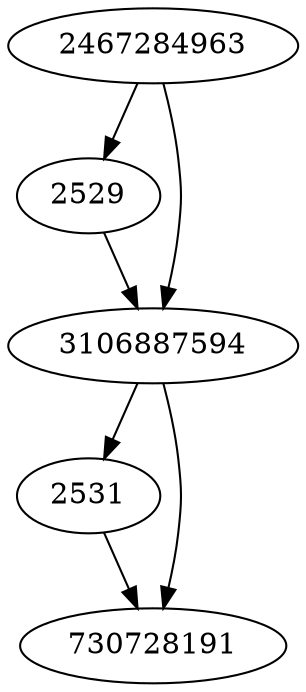 strict digraph  {
2529;
2467284963;
2531;
3106887594;
730728191;
2529 -> 3106887594;
2467284963 -> 2529;
2467284963 -> 3106887594;
2531 -> 730728191;
3106887594 -> 2531;
3106887594 -> 730728191;
}
